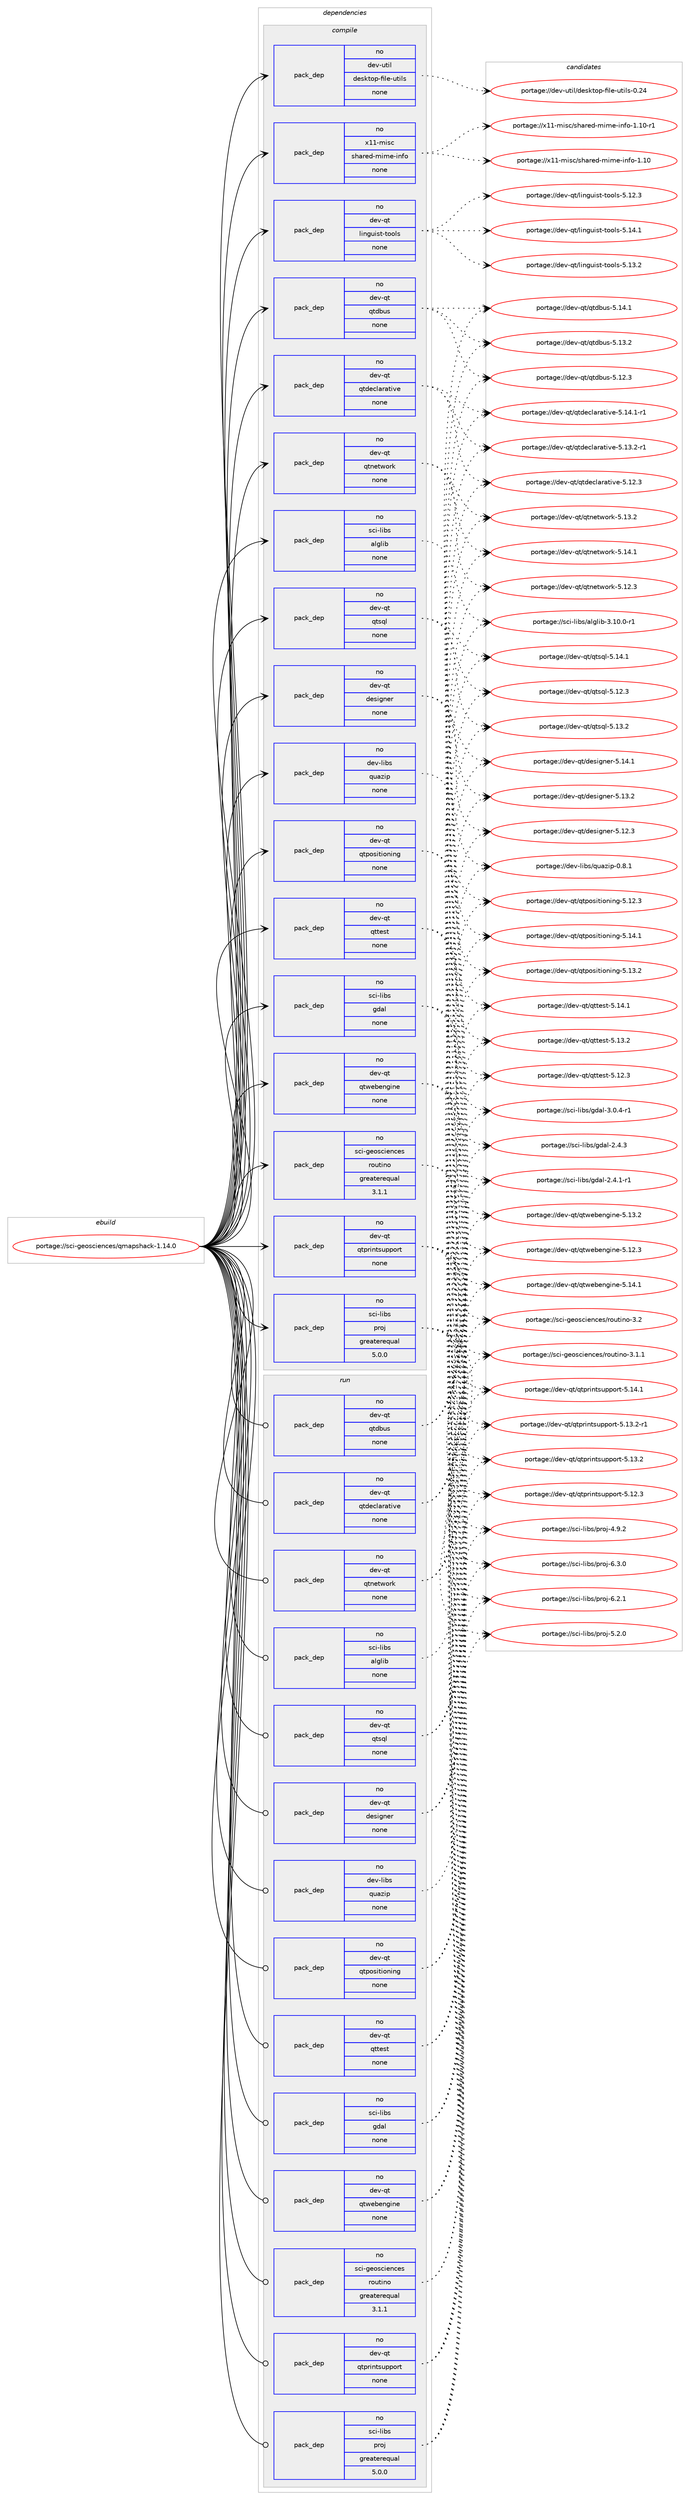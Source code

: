 digraph prolog {

# *************
# Graph options
# *************

newrank=true;
concentrate=true;
compound=true;
graph [rankdir=LR,fontname=Helvetica,fontsize=10,ranksep=1.5];#, ranksep=2.5, nodesep=0.2];
edge  [arrowhead=vee];
node  [fontname=Helvetica,fontsize=10];

# **********
# The ebuild
# **********

subgraph cluster_leftcol {
color=gray;
rank=same;
label=<<i>ebuild</i>>;
id [label="portage://sci-geosciences/qmapshack-1.14.0", color=red, width=4, href="../sci-geosciences/qmapshack-1.14.0.svg"];
}

# ****************
# The dependencies
# ****************

subgraph cluster_midcol {
color=gray;
label=<<i>dependencies</i>>;
subgraph cluster_compile {
fillcolor="#eeeeee";
style=filled;
label=<<i>compile</i>>;
subgraph pack40118 {
dependency52238 [label=<<TABLE BORDER="0" CELLBORDER="1" CELLSPACING="0" CELLPADDING="4" WIDTH="220"><TR><TD ROWSPAN="6" CELLPADDING="30">pack_dep</TD></TR><TR><TD WIDTH="110">no</TD></TR><TR><TD>dev-libs</TD></TR><TR><TD>quazip</TD></TR><TR><TD>none</TD></TR><TR><TD></TD></TR></TABLE>>, shape=none, color=blue];
}
id:e -> dependency52238:w [weight=20,style="solid",arrowhead="vee"];
subgraph pack40119 {
dependency52239 [label=<<TABLE BORDER="0" CELLBORDER="1" CELLSPACING="0" CELLPADDING="4" WIDTH="220"><TR><TD ROWSPAN="6" CELLPADDING="30">pack_dep</TD></TR><TR><TD WIDTH="110">no</TD></TR><TR><TD>dev-qt</TD></TR><TR><TD>designer</TD></TR><TR><TD>none</TD></TR><TR><TD></TD></TR></TABLE>>, shape=none, color=blue];
}
id:e -> dependency52239:w [weight=20,style="solid",arrowhead="vee"];
subgraph pack40120 {
dependency52240 [label=<<TABLE BORDER="0" CELLBORDER="1" CELLSPACING="0" CELLPADDING="4" WIDTH="220"><TR><TD ROWSPAN="6" CELLPADDING="30">pack_dep</TD></TR><TR><TD WIDTH="110">no</TD></TR><TR><TD>dev-qt</TD></TR><TR><TD>linguist-tools</TD></TR><TR><TD>none</TD></TR><TR><TD></TD></TR></TABLE>>, shape=none, color=blue];
}
id:e -> dependency52240:w [weight=20,style="solid",arrowhead="vee"];
subgraph pack40121 {
dependency52241 [label=<<TABLE BORDER="0" CELLBORDER="1" CELLSPACING="0" CELLPADDING="4" WIDTH="220"><TR><TD ROWSPAN="6" CELLPADDING="30">pack_dep</TD></TR><TR><TD WIDTH="110">no</TD></TR><TR><TD>dev-qt</TD></TR><TR><TD>qtdbus</TD></TR><TR><TD>none</TD></TR><TR><TD></TD></TR></TABLE>>, shape=none, color=blue];
}
id:e -> dependency52241:w [weight=20,style="solid",arrowhead="vee"];
subgraph pack40122 {
dependency52242 [label=<<TABLE BORDER="0" CELLBORDER="1" CELLSPACING="0" CELLPADDING="4" WIDTH="220"><TR><TD ROWSPAN="6" CELLPADDING="30">pack_dep</TD></TR><TR><TD WIDTH="110">no</TD></TR><TR><TD>dev-qt</TD></TR><TR><TD>qtdeclarative</TD></TR><TR><TD>none</TD></TR><TR><TD></TD></TR></TABLE>>, shape=none, color=blue];
}
id:e -> dependency52242:w [weight=20,style="solid",arrowhead="vee"];
subgraph pack40123 {
dependency52243 [label=<<TABLE BORDER="0" CELLBORDER="1" CELLSPACING="0" CELLPADDING="4" WIDTH="220"><TR><TD ROWSPAN="6" CELLPADDING="30">pack_dep</TD></TR><TR><TD WIDTH="110">no</TD></TR><TR><TD>dev-qt</TD></TR><TR><TD>qtnetwork</TD></TR><TR><TD>none</TD></TR><TR><TD></TD></TR></TABLE>>, shape=none, color=blue];
}
id:e -> dependency52243:w [weight=20,style="solid",arrowhead="vee"];
subgraph pack40124 {
dependency52244 [label=<<TABLE BORDER="0" CELLBORDER="1" CELLSPACING="0" CELLPADDING="4" WIDTH="220"><TR><TD ROWSPAN="6" CELLPADDING="30">pack_dep</TD></TR><TR><TD WIDTH="110">no</TD></TR><TR><TD>dev-qt</TD></TR><TR><TD>qtpositioning</TD></TR><TR><TD>none</TD></TR><TR><TD></TD></TR></TABLE>>, shape=none, color=blue];
}
id:e -> dependency52244:w [weight=20,style="solid",arrowhead="vee"];
subgraph pack40125 {
dependency52245 [label=<<TABLE BORDER="0" CELLBORDER="1" CELLSPACING="0" CELLPADDING="4" WIDTH="220"><TR><TD ROWSPAN="6" CELLPADDING="30">pack_dep</TD></TR><TR><TD WIDTH="110">no</TD></TR><TR><TD>dev-qt</TD></TR><TR><TD>qtprintsupport</TD></TR><TR><TD>none</TD></TR><TR><TD></TD></TR></TABLE>>, shape=none, color=blue];
}
id:e -> dependency52245:w [weight=20,style="solid",arrowhead="vee"];
subgraph pack40126 {
dependency52246 [label=<<TABLE BORDER="0" CELLBORDER="1" CELLSPACING="0" CELLPADDING="4" WIDTH="220"><TR><TD ROWSPAN="6" CELLPADDING="30">pack_dep</TD></TR><TR><TD WIDTH="110">no</TD></TR><TR><TD>dev-qt</TD></TR><TR><TD>qtsql</TD></TR><TR><TD>none</TD></TR><TR><TD></TD></TR></TABLE>>, shape=none, color=blue];
}
id:e -> dependency52246:w [weight=20,style="solid",arrowhead="vee"];
subgraph pack40127 {
dependency52247 [label=<<TABLE BORDER="0" CELLBORDER="1" CELLSPACING="0" CELLPADDING="4" WIDTH="220"><TR><TD ROWSPAN="6" CELLPADDING="30">pack_dep</TD></TR><TR><TD WIDTH="110">no</TD></TR><TR><TD>dev-qt</TD></TR><TR><TD>qttest</TD></TR><TR><TD>none</TD></TR><TR><TD></TD></TR></TABLE>>, shape=none, color=blue];
}
id:e -> dependency52247:w [weight=20,style="solid",arrowhead="vee"];
subgraph pack40128 {
dependency52248 [label=<<TABLE BORDER="0" CELLBORDER="1" CELLSPACING="0" CELLPADDING="4" WIDTH="220"><TR><TD ROWSPAN="6" CELLPADDING="30">pack_dep</TD></TR><TR><TD WIDTH="110">no</TD></TR><TR><TD>dev-qt</TD></TR><TR><TD>qtwebengine</TD></TR><TR><TD>none</TD></TR><TR><TD></TD></TR></TABLE>>, shape=none, color=blue];
}
id:e -> dependency52248:w [weight=20,style="solid",arrowhead="vee"];
subgraph pack40129 {
dependency52249 [label=<<TABLE BORDER="0" CELLBORDER="1" CELLSPACING="0" CELLPADDING="4" WIDTH="220"><TR><TD ROWSPAN="6" CELLPADDING="30">pack_dep</TD></TR><TR><TD WIDTH="110">no</TD></TR><TR><TD>dev-util</TD></TR><TR><TD>desktop-file-utils</TD></TR><TR><TD>none</TD></TR><TR><TD></TD></TR></TABLE>>, shape=none, color=blue];
}
id:e -> dependency52249:w [weight=20,style="solid",arrowhead="vee"];
subgraph pack40130 {
dependency52250 [label=<<TABLE BORDER="0" CELLBORDER="1" CELLSPACING="0" CELLPADDING="4" WIDTH="220"><TR><TD ROWSPAN="6" CELLPADDING="30">pack_dep</TD></TR><TR><TD WIDTH="110">no</TD></TR><TR><TD>sci-geosciences</TD></TR><TR><TD>routino</TD></TR><TR><TD>greaterequal</TD></TR><TR><TD>3.1.1</TD></TR></TABLE>>, shape=none, color=blue];
}
id:e -> dependency52250:w [weight=20,style="solid",arrowhead="vee"];
subgraph pack40131 {
dependency52251 [label=<<TABLE BORDER="0" CELLBORDER="1" CELLSPACING="0" CELLPADDING="4" WIDTH="220"><TR><TD ROWSPAN="6" CELLPADDING="30">pack_dep</TD></TR><TR><TD WIDTH="110">no</TD></TR><TR><TD>sci-libs</TD></TR><TR><TD>alglib</TD></TR><TR><TD>none</TD></TR><TR><TD></TD></TR></TABLE>>, shape=none, color=blue];
}
id:e -> dependency52251:w [weight=20,style="solid",arrowhead="vee"];
subgraph pack40132 {
dependency52252 [label=<<TABLE BORDER="0" CELLBORDER="1" CELLSPACING="0" CELLPADDING="4" WIDTH="220"><TR><TD ROWSPAN="6" CELLPADDING="30">pack_dep</TD></TR><TR><TD WIDTH="110">no</TD></TR><TR><TD>sci-libs</TD></TR><TR><TD>gdal</TD></TR><TR><TD>none</TD></TR><TR><TD></TD></TR></TABLE>>, shape=none, color=blue];
}
id:e -> dependency52252:w [weight=20,style="solid",arrowhead="vee"];
subgraph pack40133 {
dependency52253 [label=<<TABLE BORDER="0" CELLBORDER="1" CELLSPACING="0" CELLPADDING="4" WIDTH="220"><TR><TD ROWSPAN="6" CELLPADDING="30">pack_dep</TD></TR><TR><TD WIDTH="110">no</TD></TR><TR><TD>sci-libs</TD></TR><TR><TD>proj</TD></TR><TR><TD>greaterequal</TD></TR><TR><TD>5.0.0</TD></TR></TABLE>>, shape=none, color=blue];
}
id:e -> dependency52253:w [weight=20,style="solid",arrowhead="vee"];
subgraph pack40134 {
dependency52254 [label=<<TABLE BORDER="0" CELLBORDER="1" CELLSPACING="0" CELLPADDING="4" WIDTH="220"><TR><TD ROWSPAN="6" CELLPADDING="30">pack_dep</TD></TR><TR><TD WIDTH="110">no</TD></TR><TR><TD>x11-misc</TD></TR><TR><TD>shared-mime-info</TD></TR><TR><TD>none</TD></TR><TR><TD></TD></TR></TABLE>>, shape=none, color=blue];
}
id:e -> dependency52254:w [weight=20,style="solid",arrowhead="vee"];
}
subgraph cluster_compileandrun {
fillcolor="#eeeeee";
style=filled;
label=<<i>compile and run</i>>;
}
subgraph cluster_run {
fillcolor="#eeeeee";
style=filled;
label=<<i>run</i>>;
subgraph pack40135 {
dependency52255 [label=<<TABLE BORDER="0" CELLBORDER="1" CELLSPACING="0" CELLPADDING="4" WIDTH="220"><TR><TD ROWSPAN="6" CELLPADDING="30">pack_dep</TD></TR><TR><TD WIDTH="110">no</TD></TR><TR><TD>dev-libs</TD></TR><TR><TD>quazip</TD></TR><TR><TD>none</TD></TR><TR><TD></TD></TR></TABLE>>, shape=none, color=blue];
}
id:e -> dependency52255:w [weight=20,style="solid",arrowhead="odot"];
subgraph pack40136 {
dependency52256 [label=<<TABLE BORDER="0" CELLBORDER="1" CELLSPACING="0" CELLPADDING="4" WIDTH="220"><TR><TD ROWSPAN="6" CELLPADDING="30">pack_dep</TD></TR><TR><TD WIDTH="110">no</TD></TR><TR><TD>dev-qt</TD></TR><TR><TD>designer</TD></TR><TR><TD>none</TD></TR><TR><TD></TD></TR></TABLE>>, shape=none, color=blue];
}
id:e -> dependency52256:w [weight=20,style="solid",arrowhead="odot"];
subgraph pack40137 {
dependency52257 [label=<<TABLE BORDER="0" CELLBORDER="1" CELLSPACING="0" CELLPADDING="4" WIDTH="220"><TR><TD ROWSPAN="6" CELLPADDING="30">pack_dep</TD></TR><TR><TD WIDTH="110">no</TD></TR><TR><TD>dev-qt</TD></TR><TR><TD>qtdbus</TD></TR><TR><TD>none</TD></TR><TR><TD></TD></TR></TABLE>>, shape=none, color=blue];
}
id:e -> dependency52257:w [weight=20,style="solid",arrowhead="odot"];
subgraph pack40138 {
dependency52258 [label=<<TABLE BORDER="0" CELLBORDER="1" CELLSPACING="0" CELLPADDING="4" WIDTH="220"><TR><TD ROWSPAN="6" CELLPADDING="30">pack_dep</TD></TR><TR><TD WIDTH="110">no</TD></TR><TR><TD>dev-qt</TD></TR><TR><TD>qtdeclarative</TD></TR><TR><TD>none</TD></TR><TR><TD></TD></TR></TABLE>>, shape=none, color=blue];
}
id:e -> dependency52258:w [weight=20,style="solid",arrowhead="odot"];
subgraph pack40139 {
dependency52259 [label=<<TABLE BORDER="0" CELLBORDER="1" CELLSPACING="0" CELLPADDING="4" WIDTH="220"><TR><TD ROWSPAN="6" CELLPADDING="30">pack_dep</TD></TR><TR><TD WIDTH="110">no</TD></TR><TR><TD>dev-qt</TD></TR><TR><TD>qtnetwork</TD></TR><TR><TD>none</TD></TR><TR><TD></TD></TR></TABLE>>, shape=none, color=blue];
}
id:e -> dependency52259:w [weight=20,style="solid",arrowhead="odot"];
subgraph pack40140 {
dependency52260 [label=<<TABLE BORDER="0" CELLBORDER="1" CELLSPACING="0" CELLPADDING="4" WIDTH="220"><TR><TD ROWSPAN="6" CELLPADDING="30">pack_dep</TD></TR><TR><TD WIDTH="110">no</TD></TR><TR><TD>dev-qt</TD></TR><TR><TD>qtpositioning</TD></TR><TR><TD>none</TD></TR><TR><TD></TD></TR></TABLE>>, shape=none, color=blue];
}
id:e -> dependency52260:w [weight=20,style="solid",arrowhead="odot"];
subgraph pack40141 {
dependency52261 [label=<<TABLE BORDER="0" CELLBORDER="1" CELLSPACING="0" CELLPADDING="4" WIDTH="220"><TR><TD ROWSPAN="6" CELLPADDING="30">pack_dep</TD></TR><TR><TD WIDTH="110">no</TD></TR><TR><TD>dev-qt</TD></TR><TR><TD>qtprintsupport</TD></TR><TR><TD>none</TD></TR><TR><TD></TD></TR></TABLE>>, shape=none, color=blue];
}
id:e -> dependency52261:w [weight=20,style="solid",arrowhead="odot"];
subgraph pack40142 {
dependency52262 [label=<<TABLE BORDER="0" CELLBORDER="1" CELLSPACING="0" CELLPADDING="4" WIDTH="220"><TR><TD ROWSPAN="6" CELLPADDING="30">pack_dep</TD></TR><TR><TD WIDTH="110">no</TD></TR><TR><TD>dev-qt</TD></TR><TR><TD>qtsql</TD></TR><TR><TD>none</TD></TR><TR><TD></TD></TR></TABLE>>, shape=none, color=blue];
}
id:e -> dependency52262:w [weight=20,style="solid",arrowhead="odot"];
subgraph pack40143 {
dependency52263 [label=<<TABLE BORDER="0" CELLBORDER="1" CELLSPACING="0" CELLPADDING="4" WIDTH="220"><TR><TD ROWSPAN="6" CELLPADDING="30">pack_dep</TD></TR><TR><TD WIDTH="110">no</TD></TR><TR><TD>dev-qt</TD></TR><TR><TD>qttest</TD></TR><TR><TD>none</TD></TR><TR><TD></TD></TR></TABLE>>, shape=none, color=blue];
}
id:e -> dependency52263:w [weight=20,style="solid",arrowhead="odot"];
subgraph pack40144 {
dependency52264 [label=<<TABLE BORDER="0" CELLBORDER="1" CELLSPACING="0" CELLPADDING="4" WIDTH="220"><TR><TD ROWSPAN="6" CELLPADDING="30">pack_dep</TD></TR><TR><TD WIDTH="110">no</TD></TR><TR><TD>dev-qt</TD></TR><TR><TD>qtwebengine</TD></TR><TR><TD>none</TD></TR><TR><TD></TD></TR></TABLE>>, shape=none, color=blue];
}
id:e -> dependency52264:w [weight=20,style="solid",arrowhead="odot"];
subgraph pack40145 {
dependency52265 [label=<<TABLE BORDER="0" CELLBORDER="1" CELLSPACING="0" CELLPADDING="4" WIDTH="220"><TR><TD ROWSPAN="6" CELLPADDING="30">pack_dep</TD></TR><TR><TD WIDTH="110">no</TD></TR><TR><TD>sci-geosciences</TD></TR><TR><TD>routino</TD></TR><TR><TD>greaterequal</TD></TR><TR><TD>3.1.1</TD></TR></TABLE>>, shape=none, color=blue];
}
id:e -> dependency52265:w [weight=20,style="solid",arrowhead="odot"];
subgraph pack40146 {
dependency52266 [label=<<TABLE BORDER="0" CELLBORDER="1" CELLSPACING="0" CELLPADDING="4" WIDTH="220"><TR><TD ROWSPAN="6" CELLPADDING="30">pack_dep</TD></TR><TR><TD WIDTH="110">no</TD></TR><TR><TD>sci-libs</TD></TR><TR><TD>alglib</TD></TR><TR><TD>none</TD></TR><TR><TD></TD></TR></TABLE>>, shape=none, color=blue];
}
id:e -> dependency52266:w [weight=20,style="solid",arrowhead="odot"];
subgraph pack40147 {
dependency52267 [label=<<TABLE BORDER="0" CELLBORDER="1" CELLSPACING="0" CELLPADDING="4" WIDTH="220"><TR><TD ROWSPAN="6" CELLPADDING="30">pack_dep</TD></TR><TR><TD WIDTH="110">no</TD></TR><TR><TD>sci-libs</TD></TR><TR><TD>gdal</TD></TR><TR><TD>none</TD></TR><TR><TD></TD></TR></TABLE>>, shape=none, color=blue];
}
id:e -> dependency52267:w [weight=20,style="solid",arrowhead="odot"];
subgraph pack40148 {
dependency52268 [label=<<TABLE BORDER="0" CELLBORDER="1" CELLSPACING="0" CELLPADDING="4" WIDTH="220"><TR><TD ROWSPAN="6" CELLPADDING="30">pack_dep</TD></TR><TR><TD WIDTH="110">no</TD></TR><TR><TD>sci-libs</TD></TR><TR><TD>proj</TD></TR><TR><TD>greaterequal</TD></TR><TR><TD>5.0.0</TD></TR></TABLE>>, shape=none, color=blue];
}
id:e -> dependency52268:w [weight=20,style="solid",arrowhead="odot"];
}
}

# **************
# The candidates
# **************

subgraph cluster_choices {
rank=same;
color=gray;
label=<<i>candidates</i>>;

subgraph choice40118 {
color=black;
nodesep=1;
choice10010111845108105981154711311797122105112454846564649 [label="portage://dev-libs/quazip-0.8.1", color=red, width=4,href="../dev-libs/quazip-0.8.1.svg"];
dependency52238:e -> choice10010111845108105981154711311797122105112454846564649:w [style=dotted,weight="100"];
}
subgraph choice40119 {
color=black;
nodesep=1;
choice100101118451131164710010111510510311010111445534649524649 [label="portage://dev-qt/designer-5.14.1", color=red, width=4,href="../dev-qt/designer-5.14.1.svg"];
choice100101118451131164710010111510510311010111445534649514650 [label="portage://dev-qt/designer-5.13.2", color=red, width=4,href="../dev-qt/designer-5.13.2.svg"];
choice100101118451131164710010111510510311010111445534649504651 [label="portage://dev-qt/designer-5.12.3", color=red, width=4,href="../dev-qt/designer-5.12.3.svg"];
dependency52239:e -> choice100101118451131164710010111510510311010111445534649524649:w [style=dotted,weight="100"];
dependency52239:e -> choice100101118451131164710010111510510311010111445534649514650:w [style=dotted,weight="100"];
dependency52239:e -> choice100101118451131164710010111510510311010111445534649504651:w [style=dotted,weight="100"];
}
subgraph choice40120 {
color=black;
nodesep=1;
choice10010111845113116471081051101031171051151164511611111110811545534649524649 [label="portage://dev-qt/linguist-tools-5.14.1", color=red, width=4,href="../dev-qt/linguist-tools-5.14.1.svg"];
choice10010111845113116471081051101031171051151164511611111110811545534649514650 [label="portage://dev-qt/linguist-tools-5.13.2", color=red, width=4,href="../dev-qt/linguist-tools-5.13.2.svg"];
choice10010111845113116471081051101031171051151164511611111110811545534649504651 [label="portage://dev-qt/linguist-tools-5.12.3", color=red, width=4,href="../dev-qt/linguist-tools-5.12.3.svg"];
dependency52240:e -> choice10010111845113116471081051101031171051151164511611111110811545534649524649:w [style=dotted,weight="100"];
dependency52240:e -> choice10010111845113116471081051101031171051151164511611111110811545534649514650:w [style=dotted,weight="100"];
dependency52240:e -> choice10010111845113116471081051101031171051151164511611111110811545534649504651:w [style=dotted,weight="100"];
}
subgraph choice40121 {
color=black;
nodesep=1;
choice10010111845113116471131161009811711545534649524649 [label="portage://dev-qt/qtdbus-5.14.1", color=red, width=4,href="../dev-qt/qtdbus-5.14.1.svg"];
choice10010111845113116471131161009811711545534649514650 [label="portage://dev-qt/qtdbus-5.13.2", color=red, width=4,href="../dev-qt/qtdbus-5.13.2.svg"];
choice10010111845113116471131161009811711545534649504651 [label="portage://dev-qt/qtdbus-5.12.3", color=red, width=4,href="../dev-qt/qtdbus-5.12.3.svg"];
dependency52241:e -> choice10010111845113116471131161009811711545534649524649:w [style=dotted,weight="100"];
dependency52241:e -> choice10010111845113116471131161009811711545534649514650:w [style=dotted,weight="100"];
dependency52241:e -> choice10010111845113116471131161009811711545534649504651:w [style=dotted,weight="100"];
}
subgraph choice40122 {
color=black;
nodesep=1;
choice1001011184511311647113116100101991089711497116105118101455346495246494511449 [label="portage://dev-qt/qtdeclarative-5.14.1-r1", color=red, width=4,href="../dev-qt/qtdeclarative-5.14.1-r1.svg"];
choice1001011184511311647113116100101991089711497116105118101455346495146504511449 [label="portage://dev-qt/qtdeclarative-5.13.2-r1", color=red, width=4,href="../dev-qt/qtdeclarative-5.13.2-r1.svg"];
choice100101118451131164711311610010199108971149711610511810145534649504651 [label="portage://dev-qt/qtdeclarative-5.12.3", color=red, width=4,href="../dev-qt/qtdeclarative-5.12.3.svg"];
dependency52242:e -> choice1001011184511311647113116100101991089711497116105118101455346495246494511449:w [style=dotted,weight="100"];
dependency52242:e -> choice1001011184511311647113116100101991089711497116105118101455346495146504511449:w [style=dotted,weight="100"];
dependency52242:e -> choice100101118451131164711311610010199108971149711610511810145534649504651:w [style=dotted,weight="100"];
}
subgraph choice40123 {
color=black;
nodesep=1;
choice100101118451131164711311611010111611911111410745534649524649 [label="portage://dev-qt/qtnetwork-5.14.1", color=red, width=4,href="../dev-qt/qtnetwork-5.14.1.svg"];
choice100101118451131164711311611010111611911111410745534649514650 [label="portage://dev-qt/qtnetwork-5.13.2", color=red, width=4,href="../dev-qt/qtnetwork-5.13.2.svg"];
choice100101118451131164711311611010111611911111410745534649504651 [label="portage://dev-qt/qtnetwork-5.12.3", color=red, width=4,href="../dev-qt/qtnetwork-5.12.3.svg"];
dependency52243:e -> choice100101118451131164711311611010111611911111410745534649524649:w [style=dotted,weight="100"];
dependency52243:e -> choice100101118451131164711311611010111611911111410745534649514650:w [style=dotted,weight="100"];
dependency52243:e -> choice100101118451131164711311611010111611911111410745534649504651:w [style=dotted,weight="100"];
}
subgraph choice40124 {
color=black;
nodesep=1;
choice100101118451131164711311611211111510511610511111010511010345534649524649 [label="portage://dev-qt/qtpositioning-5.14.1", color=red, width=4,href="../dev-qt/qtpositioning-5.14.1.svg"];
choice100101118451131164711311611211111510511610511111010511010345534649514650 [label="portage://dev-qt/qtpositioning-5.13.2", color=red, width=4,href="../dev-qt/qtpositioning-5.13.2.svg"];
choice100101118451131164711311611211111510511610511111010511010345534649504651 [label="portage://dev-qt/qtpositioning-5.12.3", color=red, width=4,href="../dev-qt/qtpositioning-5.12.3.svg"];
dependency52244:e -> choice100101118451131164711311611211111510511610511111010511010345534649524649:w [style=dotted,weight="100"];
dependency52244:e -> choice100101118451131164711311611211111510511610511111010511010345534649514650:w [style=dotted,weight="100"];
dependency52244:e -> choice100101118451131164711311611211111510511610511111010511010345534649504651:w [style=dotted,weight="100"];
}
subgraph choice40125 {
color=black;
nodesep=1;
choice100101118451131164711311611211410511011611511711211211111411645534649524649 [label="portage://dev-qt/qtprintsupport-5.14.1", color=red, width=4,href="../dev-qt/qtprintsupport-5.14.1.svg"];
choice1001011184511311647113116112114105110116115117112112111114116455346495146504511449 [label="portage://dev-qt/qtprintsupport-5.13.2-r1", color=red, width=4,href="../dev-qt/qtprintsupport-5.13.2-r1.svg"];
choice100101118451131164711311611211410511011611511711211211111411645534649514650 [label="portage://dev-qt/qtprintsupport-5.13.2", color=red, width=4,href="../dev-qt/qtprintsupport-5.13.2.svg"];
choice100101118451131164711311611211410511011611511711211211111411645534649504651 [label="portage://dev-qt/qtprintsupport-5.12.3", color=red, width=4,href="../dev-qt/qtprintsupport-5.12.3.svg"];
dependency52245:e -> choice100101118451131164711311611211410511011611511711211211111411645534649524649:w [style=dotted,weight="100"];
dependency52245:e -> choice1001011184511311647113116112114105110116115117112112111114116455346495146504511449:w [style=dotted,weight="100"];
dependency52245:e -> choice100101118451131164711311611211410511011611511711211211111411645534649514650:w [style=dotted,weight="100"];
dependency52245:e -> choice100101118451131164711311611211410511011611511711211211111411645534649504651:w [style=dotted,weight="100"];
}
subgraph choice40126 {
color=black;
nodesep=1;
choice100101118451131164711311611511310845534649524649 [label="portage://dev-qt/qtsql-5.14.1", color=red, width=4,href="../dev-qt/qtsql-5.14.1.svg"];
choice100101118451131164711311611511310845534649514650 [label="portage://dev-qt/qtsql-5.13.2", color=red, width=4,href="../dev-qt/qtsql-5.13.2.svg"];
choice100101118451131164711311611511310845534649504651 [label="portage://dev-qt/qtsql-5.12.3", color=red, width=4,href="../dev-qt/qtsql-5.12.3.svg"];
dependency52246:e -> choice100101118451131164711311611511310845534649524649:w [style=dotted,weight="100"];
dependency52246:e -> choice100101118451131164711311611511310845534649514650:w [style=dotted,weight="100"];
dependency52246:e -> choice100101118451131164711311611511310845534649504651:w [style=dotted,weight="100"];
}
subgraph choice40127 {
color=black;
nodesep=1;
choice100101118451131164711311611610111511645534649524649 [label="portage://dev-qt/qttest-5.14.1", color=red, width=4,href="../dev-qt/qttest-5.14.1.svg"];
choice100101118451131164711311611610111511645534649514650 [label="portage://dev-qt/qttest-5.13.2", color=red, width=4,href="../dev-qt/qttest-5.13.2.svg"];
choice100101118451131164711311611610111511645534649504651 [label="portage://dev-qt/qttest-5.12.3", color=red, width=4,href="../dev-qt/qttest-5.12.3.svg"];
dependency52247:e -> choice100101118451131164711311611610111511645534649524649:w [style=dotted,weight="100"];
dependency52247:e -> choice100101118451131164711311611610111511645534649514650:w [style=dotted,weight="100"];
dependency52247:e -> choice100101118451131164711311611610111511645534649504651:w [style=dotted,weight="100"];
}
subgraph choice40128 {
color=black;
nodesep=1;
choice10010111845113116471131161191019810111010310511010145534649524649 [label="portage://dev-qt/qtwebengine-5.14.1", color=red, width=4,href="../dev-qt/qtwebengine-5.14.1.svg"];
choice10010111845113116471131161191019810111010310511010145534649514650 [label="portage://dev-qt/qtwebengine-5.13.2", color=red, width=4,href="../dev-qt/qtwebengine-5.13.2.svg"];
choice10010111845113116471131161191019810111010310511010145534649504651 [label="portage://dev-qt/qtwebengine-5.12.3", color=red, width=4,href="../dev-qt/qtwebengine-5.12.3.svg"];
dependency52248:e -> choice10010111845113116471131161191019810111010310511010145534649524649:w [style=dotted,weight="100"];
dependency52248:e -> choice10010111845113116471131161191019810111010310511010145534649514650:w [style=dotted,weight="100"];
dependency52248:e -> choice10010111845113116471131161191019810111010310511010145534649504651:w [style=dotted,weight="100"];
}
subgraph choice40129 {
color=black;
nodesep=1;
choice100101118451171161051084710010111510711611111245102105108101451171161051081154548465052 [label="portage://dev-util/desktop-file-utils-0.24", color=red, width=4,href="../dev-util/desktop-file-utils-0.24.svg"];
dependency52249:e -> choice100101118451171161051084710010111510711611111245102105108101451171161051081154548465052:w [style=dotted,weight="100"];
}
subgraph choice40130 {
color=black;
nodesep=1;
choice115991054510310111111599105101110991011154711411111711610511011145514650 [label="portage://sci-geosciences/routino-3.2", color=red, width=4,href="../sci-geosciences/routino-3.2.svg"];
choice1159910545103101111115991051011109910111547114111117116105110111455146494649 [label="portage://sci-geosciences/routino-3.1.1", color=red, width=4,href="../sci-geosciences/routino-3.1.1.svg"];
dependency52250:e -> choice115991054510310111111599105101110991011154711411111711610511011145514650:w [style=dotted,weight="100"];
dependency52250:e -> choice1159910545103101111115991051011109910111547114111117116105110111455146494649:w [style=dotted,weight="100"];
}
subgraph choice40131 {
color=black;
nodesep=1;
choice115991054510810598115479710810310810598455146494846484511449 [label="portage://sci-libs/alglib-3.10.0-r1", color=red, width=4,href="../sci-libs/alglib-3.10.0-r1.svg"];
dependency52251:e -> choice115991054510810598115479710810310810598455146494846484511449:w [style=dotted,weight="100"];
}
subgraph choice40132 {
color=black;
nodesep=1;
choice11599105451081059811547103100971084551464846524511449 [label="portage://sci-libs/gdal-3.0.4-r1", color=red, width=4,href="../sci-libs/gdal-3.0.4-r1.svg"];
choice1159910545108105981154710310097108455046524651 [label="portage://sci-libs/gdal-2.4.3", color=red, width=4,href="../sci-libs/gdal-2.4.3.svg"];
choice11599105451081059811547103100971084550465246494511449 [label="portage://sci-libs/gdal-2.4.1-r1", color=red, width=4,href="../sci-libs/gdal-2.4.1-r1.svg"];
dependency52252:e -> choice11599105451081059811547103100971084551464846524511449:w [style=dotted,weight="100"];
dependency52252:e -> choice1159910545108105981154710310097108455046524651:w [style=dotted,weight="100"];
dependency52252:e -> choice11599105451081059811547103100971084550465246494511449:w [style=dotted,weight="100"];
}
subgraph choice40133 {
color=black;
nodesep=1;
choice11599105451081059811547112114111106455446514648 [label="portage://sci-libs/proj-6.3.0", color=red, width=4,href="../sci-libs/proj-6.3.0.svg"];
choice11599105451081059811547112114111106455446504649 [label="portage://sci-libs/proj-6.2.1", color=red, width=4,href="../sci-libs/proj-6.2.1.svg"];
choice11599105451081059811547112114111106455346504648 [label="portage://sci-libs/proj-5.2.0", color=red, width=4,href="../sci-libs/proj-5.2.0.svg"];
choice11599105451081059811547112114111106455246574650 [label="portage://sci-libs/proj-4.9.2", color=red, width=4,href="../sci-libs/proj-4.9.2.svg"];
dependency52253:e -> choice11599105451081059811547112114111106455446514648:w [style=dotted,weight="100"];
dependency52253:e -> choice11599105451081059811547112114111106455446504649:w [style=dotted,weight="100"];
dependency52253:e -> choice11599105451081059811547112114111106455346504648:w [style=dotted,weight="100"];
dependency52253:e -> choice11599105451081059811547112114111106455246574650:w [style=dotted,weight="100"];
}
subgraph choice40134 {
color=black;
nodesep=1;
choice120494945109105115994711510497114101100451091051091014510511010211145494649484511449 [label="portage://x11-misc/shared-mime-info-1.10-r1", color=red, width=4,href="../x11-misc/shared-mime-info-1.10-r1.svg"];
choice12049494510910511599471151049711410110045109105109101451051101021114549464948 [label="portage://x11-misc/shared-mime-info-1.10", color=red, width=4,href="../x11-misc/shared-mime-info-1.10.svg"];
dependency52254:e -> choice120494945109105115994711510497114101100451091051091014510511010211145494649484511449:w [style=dotted,weight="100"];
dependency52254:e -> choice12049494510910511599471151049711410110045109105109101451051101021114549464948:w [style=dotted,weight="100"];
}
subgraph choice40135 {
color=black;
nodesep=1;
choice10010111845108105981154711311797122105112454846564649 [label="portage://dev-libs/quazip-0.8.1", color=red, width=4,href="../dev-libs/quazip-0.8.1.svg"];
dependency52255:e -> choice10010111845108105981154711311797122105112454846564649:w [style=dotted,weight="100"];
}
subgraph choice40136 {
color=black;
nodesep=1;
choice100101118451131164710010111510510311010111445534649524649 [label="portage://dev-qt/designer-5.14.1", color=red, width=4,href="../dev-qt/designer-5.14.1.svg"];
choice100101118451131164710010111510510311010111445534649514650 [label="portage://dev-qt/designer-5.13.2", color=red, width=4,href="../dev-qt/designer-5.13.2.svg"];
choice100101118451131164710010111510510311010111445534649504651 [label="portage://dev-qt/designer-5.12.3", color=red, width=4,href="../dev-qt/designer-5.12.3.svg"];
dependency52256:e -> choice100101118451131164710010111510510311010111445534649524649:w [style=dotted,weight="100"];
dependency52256:e -> choice100101118451131164710010111510510311010111445534649514650:w [style=dotted,weight="100"];
dependency52256:e -> choice100101118451131164710010111510510311010111445534649504651:w [style=dotted,weight="100"];
}
subgraph choice40137 {
color=black;
nodesep=1;
choice10010111845113116471131161009811711545534649524649 [label="portage://dev-qt/qtdbus-5.14.1", color=red, width=4,href="../dev-qt/qtdbus-5.14.1.svg"];
choice10010111845113116471131161009811711545534649514650 [label="portage://dev-qt/qtdbus-5.13.2", color=red, width=4,href="../dev-qt/qtdbus-5.13.2.svg"];
choice10010111845113116471131161009811711545534649504651 [label="portage://dev-qt/qtdbus-5.12.3", color=red, width=4,href="../dev-qt/qtdbus-5.12.3.svg"];
dependency52257:e -> choice10010111845113116471131161009811711545534649524649:w [style=dotted,weight="100"];
dependency52257:e -> choice10010111845113116471131161009811711545534649514650:w [style=dotted,weight="100"];
dependency52257:e -> choice10010111845113116471131161009811711545534649504651:w [style=dotted,weight="100"];
}
subgraph choice40138 {
color=black;
nodesep=1;
choice1001011184511311647113116100101991089711497116105118101455346495246494511449 [label="portage://dev-qt/qtdeclarative-5.14.1-r1", color=red, width=4,href="../dev-qt/qtdeclarative-5.14.1-r1.svg"];
choice1001011184511311647113116100101991089711497116105118101455346495146504511449 [label="portage://dev-qt/qtdeclarative-5.13.2-r1", color=red, width=4,href="../dev-qt/qtdeclarative-5.13.2-r1.svg"];
choice100101118451131164711311610010199108971149711610511810145534649504651 [label="portage://dev-qt/qtdeclarative-5.12.3", color=red, width=4,href="../dev-qt/qtdeclarative-5.12.3.svg"];
dependency52258:e -> choice1001011184511311647113116100101991089711497116105118101455346495246494511449:w [style=dotted,weight="100"];
dependency52258:e -> choice1001011184511311647113116100101991089711497116105118101455346495146504511449:w [style=dotted,weight="100"];
dependency52258:e -> choice100101118451131164711311610010199108971149711610511810145534649504651:w [style=dotted,weight="100"];
}
subgraph choice40139 {
color=black;
nodesep=1;
choice100101118451131164711311611010111611911111410745534649524649 [label="portage://dev-qt/qtnetwork-5.14.1", color=red, width=4,href="../dev-qt/qtnetwork-5.14.1.svg"];
choice100101118451131164711311611010111611911111410745534649514650 [label="portage://dev-qt/qtnetwork-5.13.2", color=red, width=4,href="../dev-qt/qtnetwork-5.13.2.svg"];
choice100101118451131164711311611010111611911111410745534649504651 [label="portage://dev-qt/qtnetwork-5.12.3", color=red, width=4,href="../dev-qt/qtnetwork-5.12.3.svg"];
dependency52259:e -> choice100101118451131164711311611010111611911111410745534649524649:w [style=dotted,weight="100"];
dependency52259:e -> choice100101118451131164711311611010111611911111410745534649514650:w [style=dotted,weight="100"];
dependency52259:e -> choice100101118451131164711311611010111611911111410745534649504651:w [style=dotted,weight="100"];
}
subgraph choice40140 {
color=black;
nodesep=1;
choice100101118451131164711311611211111510511610511111010511010345534649524649 [label="portage://dev-qt/qtpositioning-5.14.1", color=red, width=4,href="../dev-qt/qtpositioning-5.14.1.svg"];
choice100101118451131164711311611211111510511610511111010511010345534649514650 [label="portage://dev-qt/qtpositioning-5.13.2", color=red, width=4,href="../dev-qt/qtpositioning-5.13.2.svg"];
choice100101118451131164711311611211111510511610511111010511010345534649504651 [label="portage://dev-qt/qtpositioning-5.12.3", color=red, width=4,href="../dev-qt/qtpositioning-5.12.3.svg"];
dependency52260:e -> choice100101118451131164711311611211111510511610511111010511010345534649524649:w [style=dotted,weight="100"];
dependency52260:e -> choice100101118451131164711311611211111510511610511111010511010345534649514650:w [style=dotted,weight="100"];
dependency52260:e -> choice100101118451131164711311611211111510511610511111010511010345534649504651:w [style=dotted,weight="100"];
}
subgraph choice40141 {
color=black;
nodesep=1;
choice100101118451131164711311611211410511011611511711211211111411645534649524649 [label="portage://dev-qt/qtprintsupport-5.14.1", color=red, width=4,href="../dev-qt/qtprintsupport-5.14.1.svg"];
choice1001011184511311647113116112114105110116115117112112111114116455346495146504511449 [label="portage://dev-qt/qtprintsupport-5.13.2-r1", color=red, width=4,href="../dev-qt/qtprintsupport-5.13.2-r1.svg"];
choice100101118451131164711311611211410511011611511711211211111411645534649514650 [label="portage://dev-qt/qtprintsupport-5.13.2", color=red, width=4,href="../dev-qt/qtprintsupport-5.13.2.svg"];
choice100101118451131164711311611211410511011611511711211211111411645534649504651 [label="portage://dev-qt/qtprintsupport-5.12.3", color=red, width=4,href="../dev-qt/qtprintsupport-5.12.3.svg"];
dependency52261:e -> choice100101118451131164711311611211410511011611511711211211111411645534649524649:w [style=dotted,weight="100"];
dependency52261:e -> choice1001011184511311647113116112114105110116115117112112111114116455346495146504511449:w [style=dotted,weight="100"];
dependency52261:e -> choice100101118451131164711311611211410511011611511711211211111411645534649514650:w [style=dotted,weight="100"];
dependency52261:e -> choice100101118451131164711311611211410511011611511711211211111411645534649504651:w [style=dotted,weight="100"];
}
subgraph choice40142 {
color=black;
nodesep=1;
choice100101118451131164711311611511310845534649524649 [label="portage://dev-qt/qtsql-5.14.1", color=red, width=4,href="../dev-qt/qtsql-5.14.1.svg"];
choice100101118451131164711311611511310845534649514650 [label="portage://dev-qt/qtsql-5.13.2", color=red, width=4,href="../dev-qt/qtsql-5.13.2.svg"];
choice100101118451131164711311611511310845534649504651 [label="portage://dev-qt/qtsql-5.12.3", color=red, width=4,href="../dev-qt/qtsql-5.12.3.svg"];
dependency52262:e -> choice100101118451131164711311611511310845534649524649:w [style=dotted,weight="100"];
dependency52262:e -> choice100101118451131164711311611511310845534649514650:w [style=dotted,weight="100"];
dependency52262:e -> choice100101118451131164711311611511310845534649504651:w [style=dotted,weight="100"];
}
subgraph choice40143 {
color=black;
nodesep=1;
choice100101118451131164711311611610111511645534649524649 [label="portage://dev-qt/qttest-5.14.1", color=red, width=4,href="../dev-qt/qttest-5.14.1.svg"];
choice100101118451131164711311611610111511645534649514650 [label="portage://dev-qt/qttest-5.13.2", color=red, width=4,href="../dev-qt/qttest-5.13.2.svg"];
choice100101118451131164711311611610111511645534649504651 [label="portage://dev-qt/qttest-5.12.3", color=red, width=4,href="../dev-qt/qttest-5.12.3.svg"];
dependency52263:e -> choice100101118451131164711311611610111511645534649524649:w [style=dotted,weight="100"];
dependency52263:e -> choice100101118451131164711311611610111511645534649514650:w [style=dotted,weight="100"];
dependency52263:e -> choice100101118451131164711311611610111511645534649504651:w [style=dotted,weight="100"];
}
subgraph choice40144 {
color=black;
nodesep=1;
choice10010111845113116471131161191019810111010310511010145534649524649 [label="portage://dev-qt/qtwebengine-5.14.1", color=red, width=4,href="../dev-qt/qtwebengine-5.14.1.svg"];
choice10010111845113116471131161191019810111010310511010145534649514650 [label="portage://dev-qt/qtwebengine-5.13.2", color=red, width=4,href="../dev-qt/qtwebengine-5.13.2.svg"];
choice10010111845113116471131161191019810111010310511010145534649504651 [label="portage://dev-qt/qtwebengine-5.12.3", color=red, width=4,href="../dev-qt/qtwebengine-5.12.3.svg"];
dependency52264:e -> choice10010111845113116471131161191019810111010310511010145534649524649:w [style=dotted,weight="100"];
dependency52264:e -> choice10010111845113116471131161191019810111010310511010145534649514650:w [style=dotted,weight="100"];
dependency52264:e -> choice10010111845113116471131161191019810111010310511010145534649504651:w [style=dotted,weight="100"];
}
subgraph choice40145 {
color=black;
nodesep=1;
choice115991054510310111111599105101110991011154711411111711610511011145514650 [label="portage://sci-geosciences/routino-3.2", color=red, width=4,href="../sci-geosciences/routino-3.2.svg"];
choice1159910545103101111115991051011109910111547114111117116105110111455146494649 [label="portage://sci-geosciences/routino-3.1.1", color=red, width=4,href="../sci-geosciences/routino-3.1.1.svg"];
dependency52265:e -> choice115991054510310111111599105101110991011154711411111711610511011145514650:w [style=dotted,weight="100"];
dependency52265:e -> choice1159910545103101111115991051011109910111547114111117116105110111455146494649:w [style=dotted,weight="100"];
}
subgraph choice40146 {
color=black;
nodesep=1;
choice115991054510810598115479710810310810598455146494846484511449 [label="portage://sci-libs/alglib-3.10.0-r1", color=red, width=4,href="../sci-libs/alglib-3.10.0-r1.svg"];
dependency52266:e -> choice115991054510810598115479710810310810598455146494846484511449:w [style=dotted,weight="100"];
}
subgraph choice40147 {
color=black;
nodesep=1;
choice11599105451081059811547103100971084551464846524511449 [label="portage://sci-libs/gdal-3.0.4-r1", color=red, width=4,href="../sci-libs/gdal-3.0.4-r1.svg"];
choice1159910545108105981154710310097108455046524651 [label="portage://sci-libs/gdal-2.4.3", color=red, width=4,href="../sci-libs/gdal-2.4.3.svg"];
choice11599105451081059811547103100971084550465246494511449 [label="portage://sci-libs/gdal-2.4.1-r1", color=red, width=4,href="../sci-libs/gdal-2.4.1-r1.svg"];
dependency52267:e -> choice11599105451081059811547103100971084551464846524511449:w [style=dotted,weight="100"];
dependency52267:e -> choice1159910545108105981154710310097108455046524651:w [style=dotted,weight="100"];
dependency52267:e -> choice11599105451081059811547103100971084550465246494511449:w [style=dotted,weight="100"];
}
subgraph choice40148 {
color=black;
nodesep=1;
choice11599105451081059811547112114111106455446514648 [label="portage://sci-libs/proj-6.3.0", color=red, width=4,href="../sci-libs/proj-6.3.0.svg"];
choice11599105451081059811547112114111106455446504649 [label="portage://sci-libs/proj-6.2.1", color=red, width=4,href="../sci-libs/proj-6.2.1.svg"];
choice11599105451081059811547112114111106455346504648 [label="portage://sci-libs/proj-5.2.0", color=red, width=4,href="../sci-libs/proj-5.2.0.svg"];
choice11599105451081059811547112114111106455246574650 [label="portage://sci-libs/proj-4.9.2", color=red, width=4,href="../sci-libs/proj-4.9.2.svg"];
dependency52268:e -> choice11599105451081059811547112114111106455446514648:w [style=dotted,weight="100"];
dependency52268:e -> choice11599105451081059811547112114111106455446504649:w [style=dotted,weight="100"];
dependency52268:e -> choice11599105451081059811547112114111106455346504648:w [style=dotted,weight="100"];
dependency52268:e -> choice11599105451081059811547112114111106455246574650:w [style=dotted,weight="100"];
}
}

}
